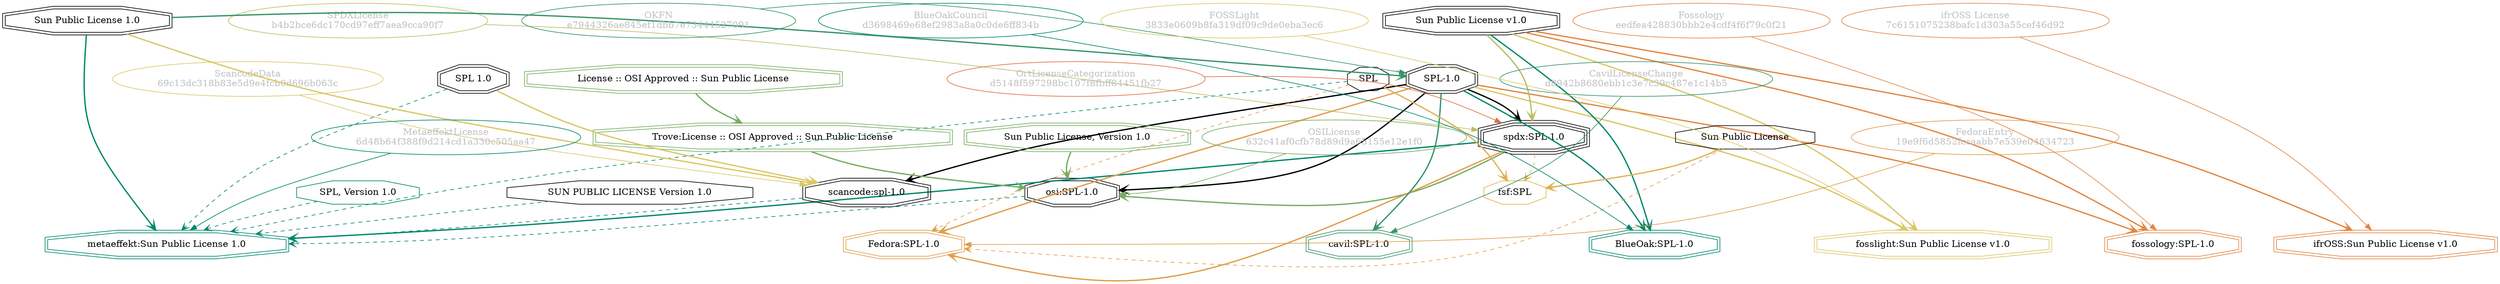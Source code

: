 strict digraph {
    node [shape=box];
    graph [splines=curved];
    3906 [label="SPDXLicense\nb4b2bce6dc170cd97eff7aea9cca90f7"
         ,fontcolor=gray
         ,color="#b8bf62"
         ,fillcolor="beige;1"
         ,shape=ellipse];
    3907 [label="spdx:SPL-1.0"
         ,shape=tripleoctagon];
    3908 [label="SPL-1.0"
         ,shape=doubleoctagon];
    3909 [label="Sun Public License v1.0"
         ,shape=doubleoctagon];
    5291 [label="OSILicense\n632c41af0cfb78d89d9a65155e12e1f0"
         ,fontcolor=gray
         ,color="#78ab63"
         ,fillcolor="beige;1"
         ,shape=ellipse];
    5292 [label="osi:SPL-1.0"
         ,shape=doubleoctagon];
    5293 [label="Sun Public License, Version 1.0"
         ,color="#78ab63"
         ,shape=doubleoctagon];
    5294 [label="Trove:License :: OSI Approved :: Sun Public License"
         ,color="#78ab63"
         ,shape=doubleoctagon];
    5295 [label="License :: OSI Approved :: Sun Public License"
         ,color="#78ab63"
         ,shape=doubleoctagon];
    8376 [label="FedoraEntry\n19e9f6d5852fccaabb7e539e04634723"
         ,fontcolor=gray
         ,color="#e09d4b"
         ,fillcolor="beige;1"
         ,shape=ellipse];
    8377 [label="Fedora:SPL-1.0"
         ,color="#e09d4b"
         ,shape=doubleoctagon];
    8378 [label="Sun Public License"
         ,shape=octagon];
    8379 [label=SPL,shape=octagon];
    9437 [label="BlueOakCouncil\nd3698469e68ef2983a8a0c0de6ff834b"
         ,fontcolor=gray
         ,color="#00876c"
         ,fillcolor="beige;1"
         ,shape=ellipse];
    9438 [label="BlueOak:SPL-1.0"
         ,color="#00876c"
         ,shape=doubleoctagon];
    10519 [label="fsf:SPL"
          ,color="#deb256"
          ,shape=octagon];
    23630 [label="ScancodeData\n69c13dc318b83e5d9e4fcb0d696b063c"
          ,fontcolor=gray
          ,color="#dac767"
          ,fillcolor="beige;1"
          ,shape=ellipse];
    23631 [label="scancode:spl-1.0"
          ,shape=doubleoctagon];
    23632 [label="SPL 1.0"
          ,shape=doubleoctagon];
    23633 [label="Sun Public License 1.0"
          ,shape=doubleoctagon];
    26183 [label="Fossology\needfea428830bbb2e4cdf4f6f79c0f21"
          ,fontcolor=gray
          ,color="#e18745"
          ,fillcolor="beige;1"
          ,shape=ellipse];
    26184 [label="fossology:SPL-1.0"
          ,color="#e18745"
          ,shape=doubleoctagon];
    28388 [label="OKFN\ne7944326ae845ef1dbb7e73444527091"
          ,fontcolor=gray
          ,color="#379469"
          ,fillcolor="beige;1"
          ,shape=ellipse];
    35204 [label="OrtLicenseCategorization\nd5148f597298bc107f8fbff84451fb27"
          ,fontcolor=gray
          ,color="#e06f45"
          ,fillcolor="beige;1"
          ,shape=ellipse];
    37510 [label="CavilLicenseChange\nd8942b8680ebb1c3e7c39c487e1c14b5"
          ,fontcolor=gray
          ,color="#379469"
          ,fillcolor="beige;1"
          ,shape=ellipse];
    37511 [label="cavil:SPL-1.0"
          ,color="#379469"
          ,shape=doubleoctagon];
    48082 [label="MetaeffektLicense\n6d48b64f388f9d214cd1a330c505aa47"
          ,fontcolor=gray
          ,color="#00876c"
          ,fillcolor="beige;1"
          ,shape=ellipse];
    48083 [label="metaeffekt:Sun Public License 1.0"
          ,color="#00876c"
          ,shape=doubleoctagon];
    48084 [label="SPL, Version 1.0"
          ,color="#00876c"
          ,shape=octagon];
    48085 [label="SUN PUBLIC LICENSE Version 1.0"
          ,shape=octagon];
    51069 [label="FOSSLight\n3833e0609b8fa319df09c9de0eba3ec6"
          ,fontcolor=gray
          ,color="#dac767"
          ,fillcolor="beige;1"
          ,shape=ellipse];
    51070 [label="fosslight:Sun Public License v1.0"
          ,color="#dac767"
          ,shape=doubleoctagon];
    55031 [label="ifrOSS License\n7c6151075238bafc1d303a55cef46d92"
          ,fontcolor=gray
          ,color="#e18745"
          ,fillcolor="beige;1"
          ,shape=ellipse];
    55032 [label="ifrOSS:Sun Public License v1.0"
          ,color="#e18745"
          ,shape=doubleoctagon];
    3906 -> 3907 [weight=0.5
                 ,color="#b8bf62"];
    3907 -> 5292 [style=bold
                 ,arrowhead=vee
                 ,weight=0.7
                 ,color="#78ab63"];
    3907 -> 8377 [style=bold
                 ,arrowhead=vee
                 ,weight=0.7
                 ,color="#e09d4b"];
    3907 -> 10519 [style=dashed
                  ,arrowhead=vee
                  ,weight=0.5
                  ,color="#deb256"];
    3907 -> 48083 [style=bold
                  ,arrowhead=vee
                  ,weight=0.7
                  ,color="#00876c"];
    3908 -> 3907 [style=bold
                 ,arrowhead=vee
                 ,weight=0.7];
    3908 -> 5292 [style=bold
                 ,arrowhead=vee
                 ,weight=0.7];
    3908 -> 8377 [style=bold
                 ,arrowhead=vee
                 ,weight=0.7
                 ,color="#e09d4b"];
    3908 -> 9438 [style=bold
                 ,arrowhead=vee
                 ,weight=0.7
                 ,color="#00876c"];
    3908 -> 23631 [style=bold
                  ,arrowhead=vee
                  ,weight=0.7];
    3908 -> 26184 [style=bold
                  ,arrowhead=vee
                  ,weight=0.7
                  ,color="#e18745"];
    3908 -> 37511 [style=bold
                  ,arrowhead=vee
                  ,weight=0.7
                  ,color="#379469"];
    3908 -> 37511 [style=bold
                  ,arrowhead=vee
                  ,weight=0.7
                  ,color="#379469"];
    3908 -> 51070 [style=bold
                  ,arrowhead=vee
                  ,weight=0.7
                  ,color="#dac767"];
    3909 -> 3907 [style=bold
                 ,arrowhead=vee
                 ,weight=0.7
                 ,color="#b8bf62"];
    3909 -> 9438 [style=bold
                 ,arrowhead=vee
                 ,weight=0.7
                 ,color="#00876c"];
    3909 -> 9438 [style=bold
                 ,arrowhead=vee
                 ,weight=0.7
                 ,color="#00876c"];
    3909 -> 26184 [style=bold
                  ,arrowhead=vee
                  ,weight=0.7
                  ,color="#e18745"];
    3909 -> 51070 [style=bold
                  ,arrowhead=vee
                  ,weight=0.7
                  ,color="#dac767"];
    3909 -> 55032 [style=bold
                  ,arrowhead=vee
                  ,weight=0.7
                  ,color="#e18745"];
    3909 -> 55032 [style=bold
                  ,arrowhead=vee
                  ,weight=0.7
                  ,color="#e18745"];
    5291 -> 5292 [weight=0.5
                 ,color="#78ab63"];
    5292 -> 48083 [style=dashed
                  ,arrowhead=vee
                  ,weight=0.5
                  ,color="#00876c"];
    5293 -> 5292 [style=bold
                 ,arrowhead=vee
                 ,weight=0.7
                 ,color="#78ab63"];
    5294 -> 5292 [style=bold
                 ,arrowhead=vee
                 ,weight=0.7
                 ,color="#78ab63"];
    5295 -> 5294 [style=bold
                 ,arrowhead=vee
                 ,weight=0.7
                 ,color="#78ab63"];
    8376 -> 8377 [weight=0.5
                 ,color="#e09d4b"];
    8378 -> 8377 [style=dashed
                 ,arrowhead=vee
                 ,weight=0.5
                 ,color="#e09d4b"];
    8378 -> 10519 [style=bold
                  ,arrowhead=vee
                  ,weight=0.7
                  ,color="#deb256"];
    8379 -> 8377 [style=dashed
                 ,arrowhead=vee
                 ,weight=0.5
                 ,color="#e09d4b"];
    8379 -> 10519 [style=bold
                  ,arrowhead=vee
                  ,weight=0.7
                  ,color="#deb256"];
    8379 -> 48083 [style=dashed
                  ,arrowhead=vee
                  ,weight=0.5
                  ,color="#00876c"];
    9437 -> 9438 [weight=0.5
                 ,color="#00876c"];
    23630 -> 23631 [weight=0.5
                   ,color="#dac767"];
    23631 -> 48083 [style=dashed
                   ,arrowhead=vee
                   ,weight=0.5
                   ,color="#00876c"];
    23632 -> 23631 [style=bold
                   ,arrowhead=vee
                   ,weight=0.7
                   ,color="#dac767"];
    23632 -> 48083 [style=dashed
                   ,arrowhead=vee
                   ,weight=0.5
                   ,color="#00876c"];
    23633 -> 3908 [style=bold
                  ,arrowhead=vee
                  ,weight=0.7
                  ,color="#379469"];
    23633 -> 23631 [style=bold
                   ,arrowhead=vee
                   ,weight=0.7
                   ,color="#dac767"];
    23633 -> 48083 [style=bold
                   ,arrowhead=vee
                   ,weight=0.7
                   ,color="#00876c"];
    26183 -> 26184 [weight=0.5
                   ,color="#e18745"];
    28388 -> 3908 [weight=0.5
                  ,color="#379469"];
    35204 -> 3907 [weight=0.5
                  ,color="#e06f45"];
    37510 -> 37511 [weight=0.5
                   ,color="#379469"];
    48082 -> 48083 [weight=0.5
                   ,color="#00876c"];
    48084 -> 48083 [style=dashed
                   ,arrowhead=vee
                   ,weight=0.5
                   ,color="#00876c"];
    48085 -> 48083 [style=dashed
                   ,arrowhead=vee
                   ,weight=0.5
                   ,color="#00876c"];
    51069 -> 51070 [weight=0.5
                   ,color="#dac767"];
    55031 -> 55032 [weight=0.5
                   ,color="#e18745"];
}
